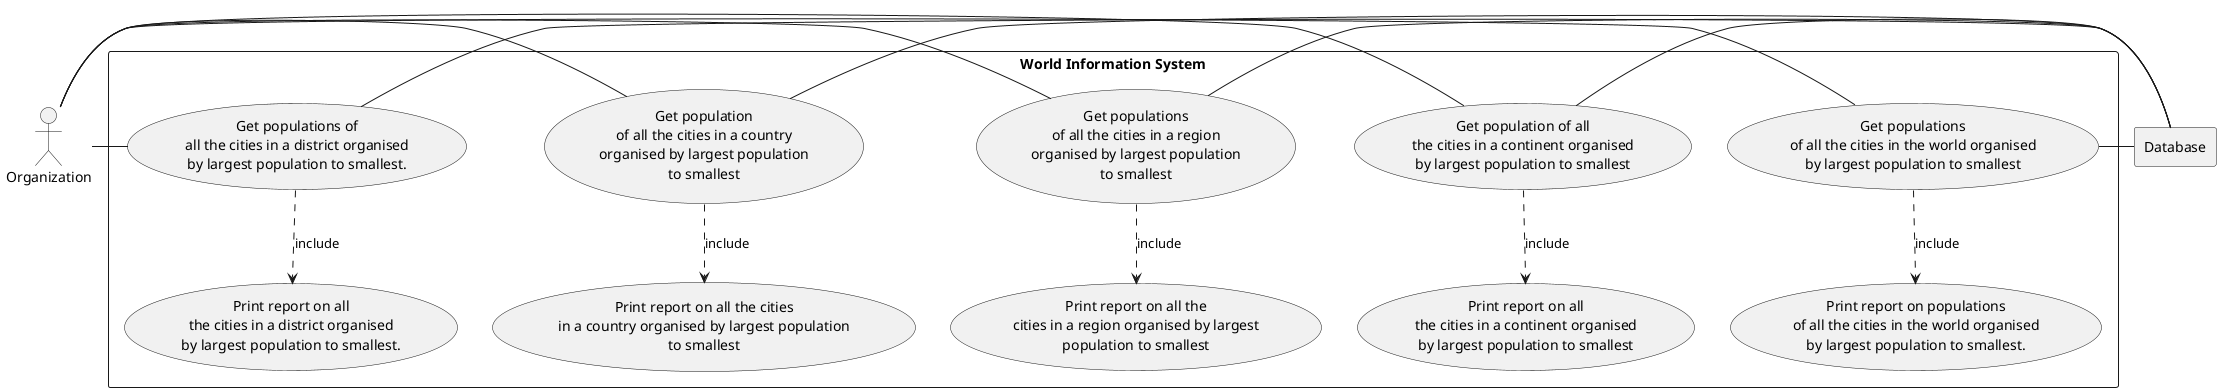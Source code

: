 @startuml

actor Organization as "Organization"

rectangle Database

rectangle "World Information System" {
    usecase UC1 as "Get populations
    of all the cities in the world organised
    by largest population to smallest"

    usecase UC2 as "Get population of all
    the cities in a continent organised
     by largest population to smallest"

    usecase UC3 as "Get populations
    of all the cities in a region
    organised by largest population
    to smallest"

    usecase UC4 as "Get population
    of all the cities in a country
    organised by largest population
    to smallest"

    usecase UC5 as "Get populations of
     all the cities in a district organised
     by largest population to smallest."

    usecase UCa as "Print report on populations
    of all the cities in the world organised
    by largest population to smallest."

    usecase UCb as "Print report on all
    the cities in a continent organised
    by largest population to smallest"

    usecase UCc as "Print report on all the
    cities in a region organised by largest
    population to smallest"

    usecase UCd as "Print report on all the cities
    in a country organised by largest population
    to smallest"

    usecase UCe as "Print report on all
     the cities in a district organised
     by largest population to smallest."

    Organization - UC1
    UC1 ..> UCa : include
    UC1 - Database

    Organization - UC2
    UC2 ..> UCb : include
    UC2 - Database

    Organization - UC3
    UC3 ..> UCc : include
    UC3 - Database

    Organization - UC4
    UC4 ..> UCd : include
    UC4 - Database

    Organization - UC5
    UC5 ..> UCe : include
    UC5 - Database


}

@enduml